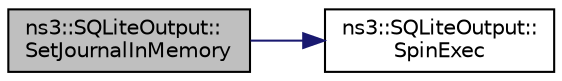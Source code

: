 digraph "ns3::SQLiteOutput::SetJournalInMemory"
{
 // LATEX_PDF_SIZE
  edge [fontname="Helvetica",fontsize="10",labelfontname="Helvetica",labelfontsize="10"];
  node [fontname="Helvetica",fontsize="10",shape=record];
  rankdir="LR";
  Node1 [label="ns3::SQLiteOutput::\lSetJournalInMemory",height=0.2,width=0.4,color="black", fillcolor="grey75", style="filled", fontcolor="black",tooltip="Instruct SQLite to store the journal in memory."];
  Node1 -> Node2 [color="midnightblue",fontsize="10",style="solid",fontname="Helvetica"];
  Node2 [label="ns3::SQLiteOutput::\lSpinExec",height=0.2,width=0.4,color="black", fillcolor="white", style="filled",URL="$classns3_1_1_s_q_lite_output.html#a16da5b33cc151237972a02a38f926dde",tooltip="Execute a command until the return value is OK or an ERROR."];
}

